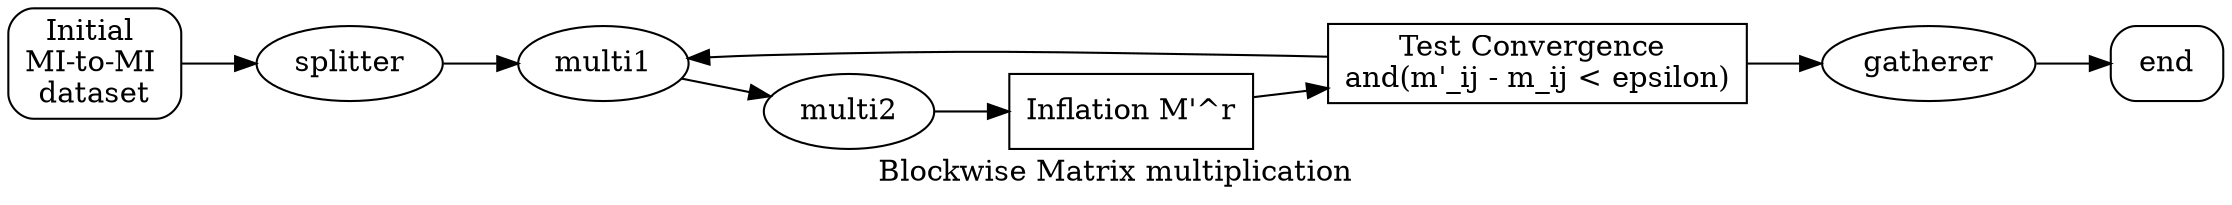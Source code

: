 digraph {
  label="Blockwise Matrix multiplication"
  rankdir=LR

   matrix[shape="box", style=rounded, label="Initial \nMI-to-MI \ndataset"];
   end[shape="box", style=rounded];
   
   inflation[shape="box", label="Inflation M'^r"];
   convergence[shape="box",label="Test Convergence \nand(m'_ij - m_ij < epsilon)"];

   matrix -> splitter;
   splitter -> multi1;
   multi1 -> multi2;
   multi2 -> inflation;
   inflation -> convergence
   convergence -> gatherer;
   convergence -> multi1;
   gatherer -> end;
}
